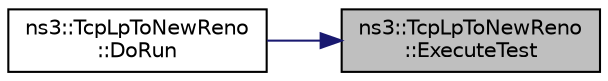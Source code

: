 digraph "ns3::TcpLpToNewReno::ExecuteTest"
{
 // LATEX_PDF_SIZE
  edge [fontname="Helvetica",fontsize="10",labelfontname="Helvetica",labelfontsize="10"];
  node [fontname="Helvetica",fontsize="10",shape=record];
  rankdir="RL";
  Node1 [label="ns3::TcpLpToNewReno\l::ExecuteTest",height=0.2,width=0.4,color="black", fillcolor="grey75", style="filled", fontcolor="black",tooltip=" "];
  Node1 -> Node2 [dir="back",color="midnightblue",fontsize="10",style="solid",fontname="Helvetica"];
  Node2 [label="ns3::TcpLpToNewReno\l::DoRun",height=0.2,width=0.4,color="black", fillcolor="white", style="filled",URL="$classns3_1_1_tcp_lp_to_new_reno.html#a408540d0ece57f1acabda3bcf4bbf1bf",tooltip="Implementation to actually run this TestCase."];
}
